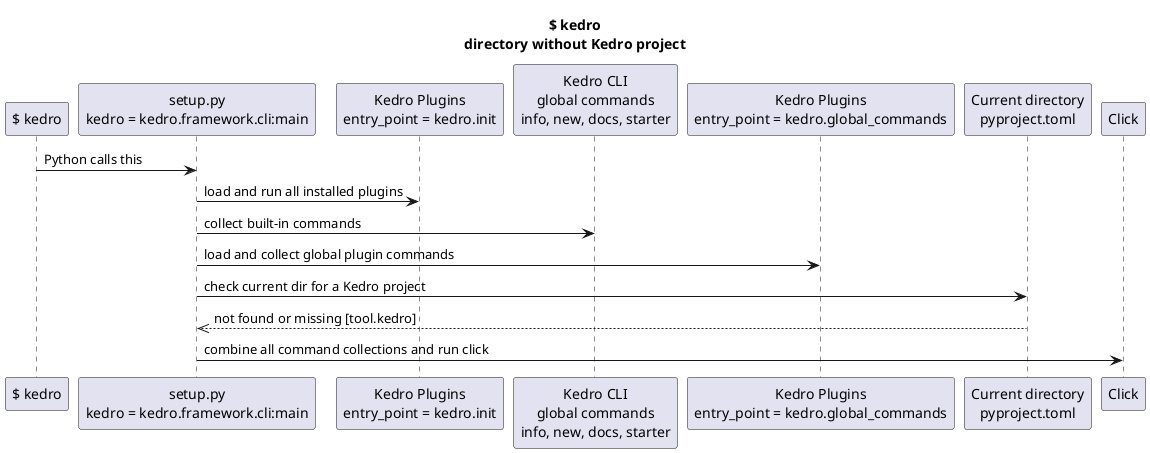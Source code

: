 @startuml
title "$ kedro\ndirectory without Kedro project"

participant "$ kedro" as kedro
participant "setup.py\nkedro = kedro.framework.cli:main" as entrypoint
participant "Kedro Plugins\nentry_point = kedro.init" as init_plugins
participant "Kedro CLI\nglobal commands\ninfo, new, docs, starter" as kedro_cli
participant "Kedro Plugins\nentry_point = kedro.global_commands" as global_plugins
participant "Current directory\npyproject.toml" as pyproject.toml
participant "Click" as click


kedro->entrypoint: Python calls this

entrypoint->init_plugins: load and run all installed plugins
entrypoint->kedro_cli: collect built-in commands
entrypoint->global_plugins: load and collect global plugin commands
entrypoint->pyproject.toml: check current dir for a Kedro project
pyproject.toml-->>entrypoint: not found or missing [tool.kedro]
entrypoint->click: combine all command collections and run click
@enduml
